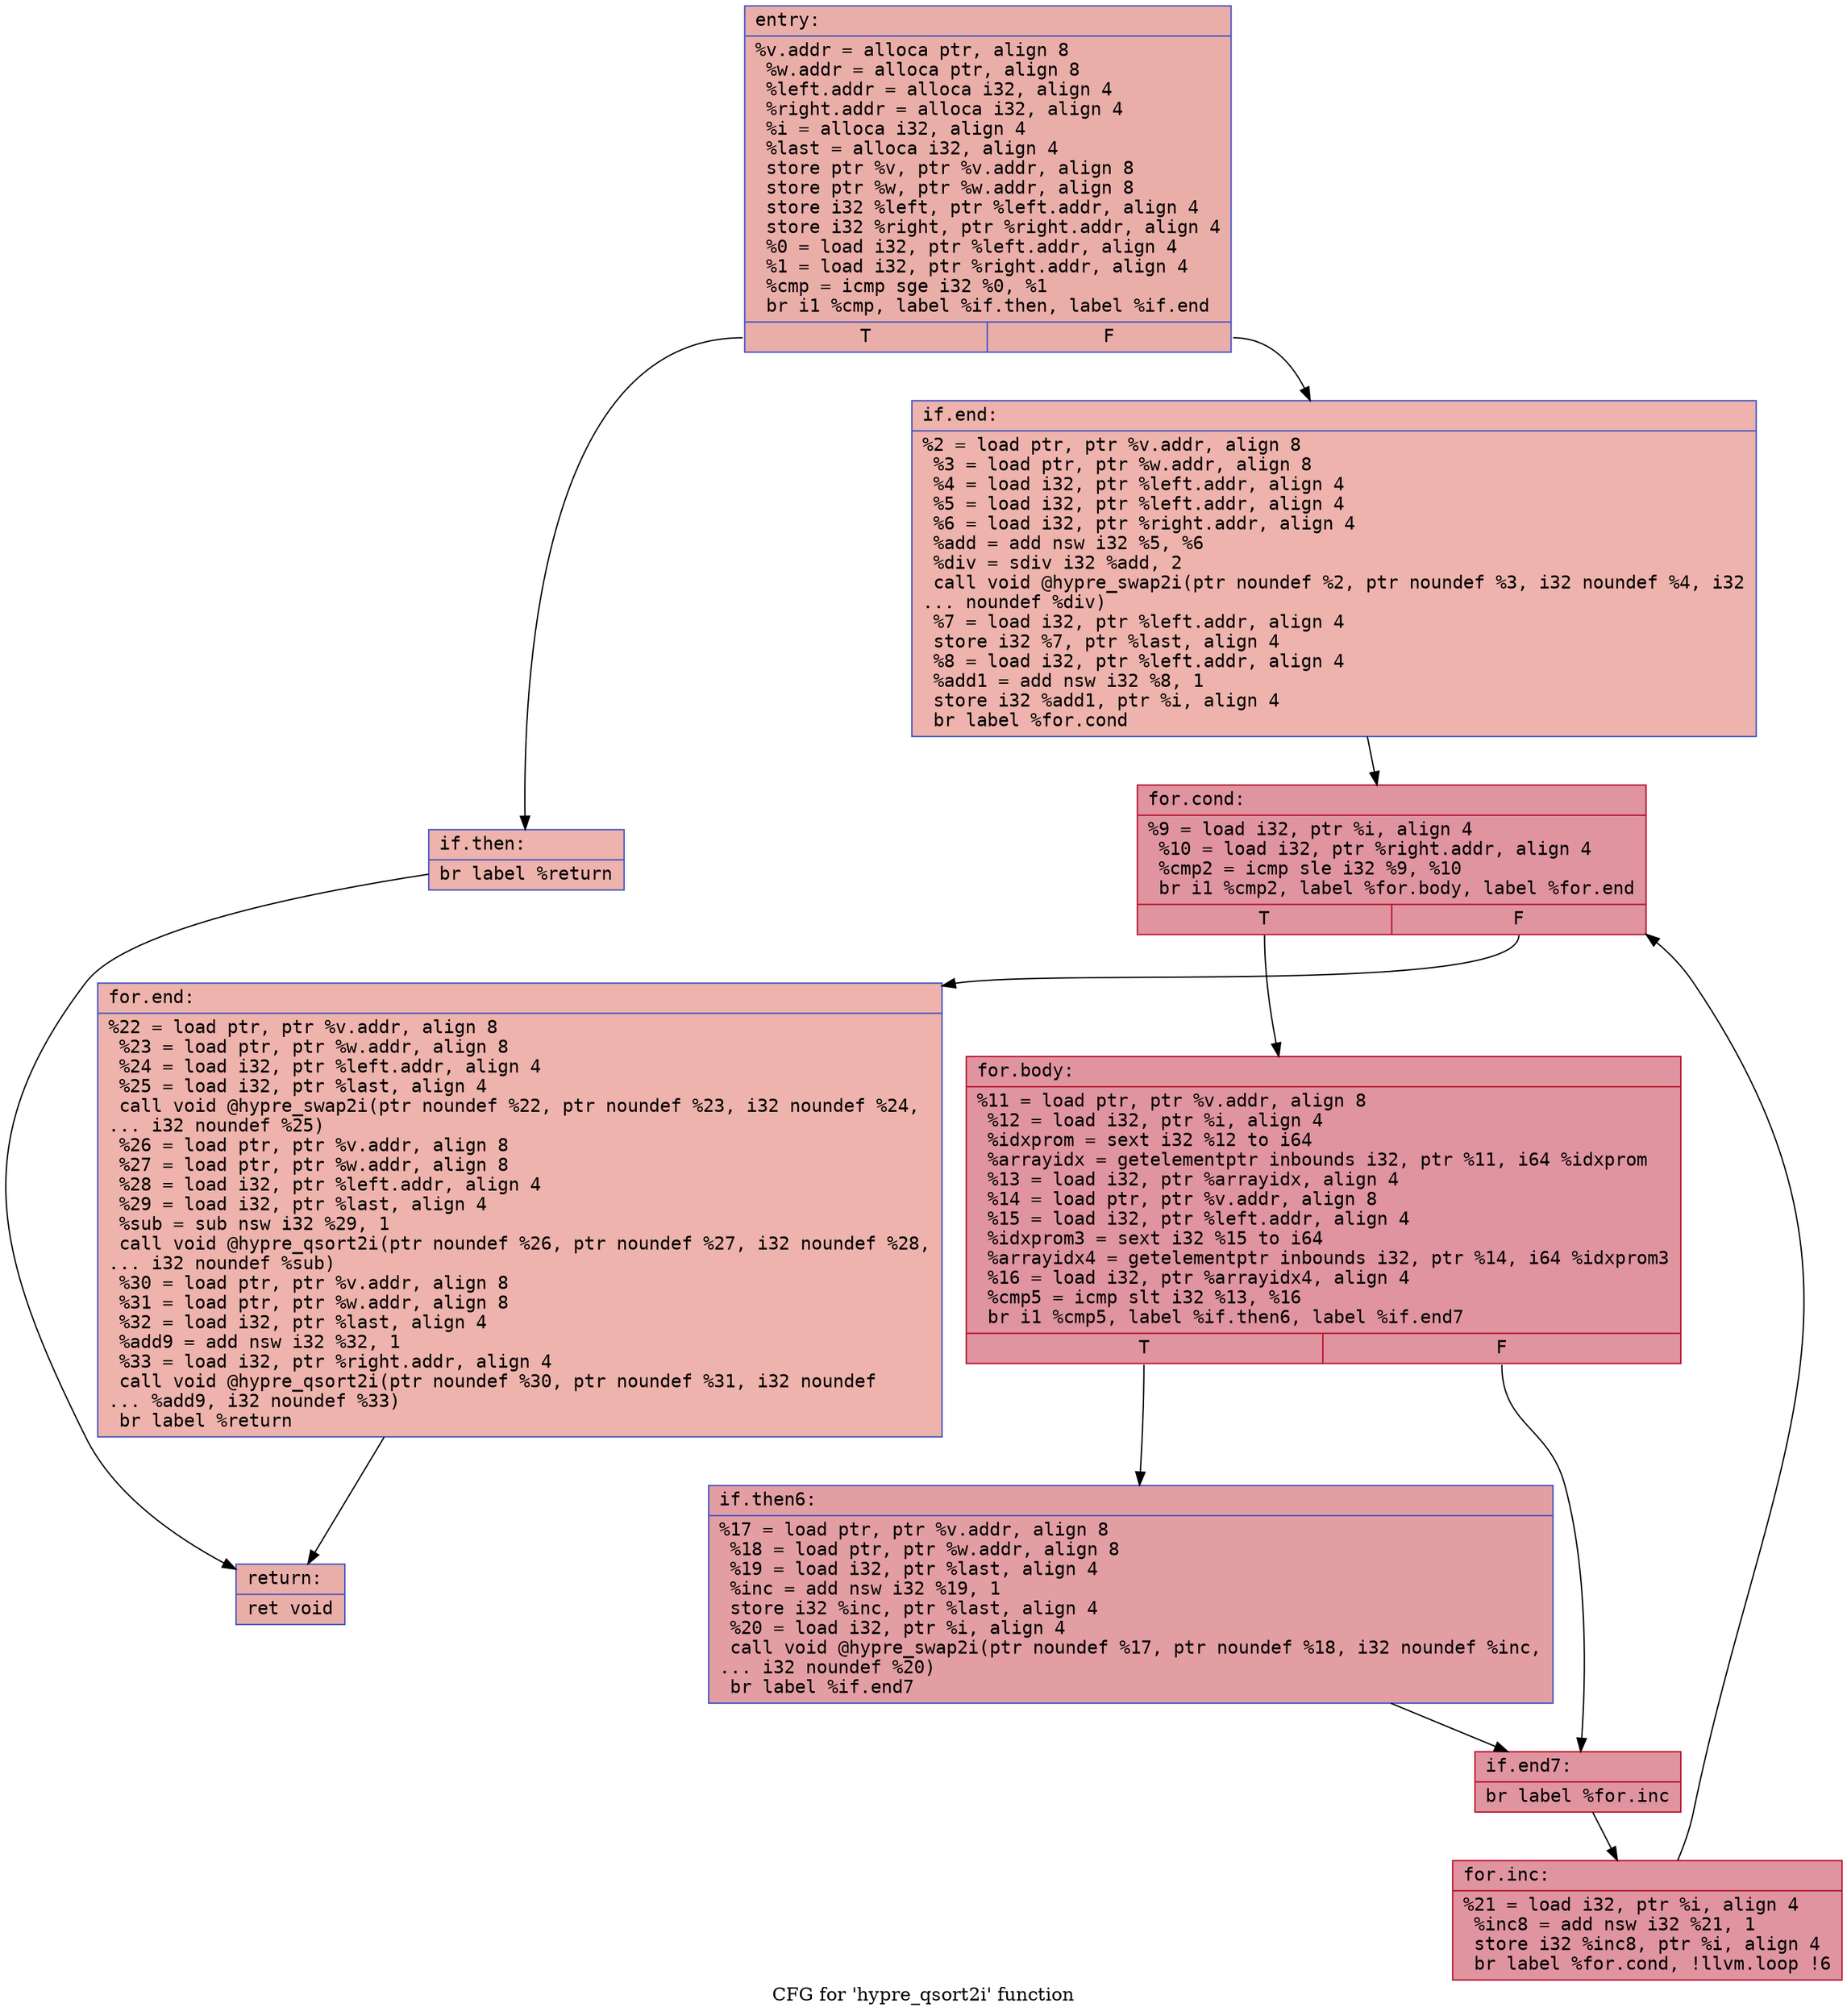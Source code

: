digraph "CFG for 'hypre_qsort2i' function" {
	label="CFG for 'hypre_qsort2i' function";

	Node0x55570aaf2990 [shape=record,color="#3d50c3ff", style=filled, fillcolor="#d0473d70" fontname="Courier",label="{entry:\l|  %v.addr = alloca ptr, align 8\l  %w.addr = alloca ptr, align 8\l  %left.addr = alloca i32, align 4\l  %right.addr = alloca i32, align 4\l  %i = alloca i32, align 4\l  %last = alloca i32, align 4\l  store ptr %v, ptr %v.addr, align 8\l  store ptr %w, ptr %w.addr, align 8\l  store i32 %left, ptr %left.addr, align 4\l  store i32 %right, ptr %right.addr, align 4\l  %0 = load i32, ptr %left.addr, align 4\l  %1 = load i32, ptr %right.addr, align 4\l  %cmp = icmp sge i32 %0, %1\l  br i1 %cmp, label %if.then, label %if.end\l|{<s0>T|<s1>F}}"];
	Node0x55570aaf2990:s0 -> Node0x55570aaf31c0[tooltip="entry -> if.then\nProbability 50.00%" ];
	Node0x55570aaf2990:s1 -> Node0x55570aaf33d0[tooltip="entry -> if.end\nProbability 50.00%" ];
	Node0x55570aaf31c0 [shape=record,color="#3d50c3ff", style=filled, fillcolor="#d6524470" fontname="Courier",label="{if.then:\l|  br label %return\l}"];
	Node0x55570aaf31c0 -> Node0x55570aaf34f0[tooltip="if.then -> return\nProbability 100.00%" ];
	Node0x55570aaf33d0 [shape=record,color="#3d50c3ff", style=filled, fillcolor="#d6524470" fontname="Courier",label="{if.end:\l|  %2 = load ptr, ptr %v.addr, align 8\l  %3 = load ptr, ptr %w.addr, align 8\l  %4 = load i32, ptr %left.addr, align 4\l  %5 = load i32, ptr %left.addr, align 4\l  %6 = load i32, ptr %right.addr, align 4\l  %add = add nsw i32 %5, %6\l  %div = sdiv i32 %add, 2\l  call void @hypre_swap2i(ptr noundef %2, ptr noundef %3, i32 noundef %4, i32\l... noundef %div)\l  %7 = load i32, ptr %left.addr, align 4\l  store i32 %7, ptr %last, align 4\l  %8 = load i32, ptr %left.addr, align 4\l  %add1 = add nsw i32 %8, 1\l  store i32 %add1, ptr %i, align 4\l  br label %for.cond\l}"];
	Node0x55570aaf33d0 -> Node0x55570aaf3e40[tooltip="if.end -> for.cond\nProbability 100.00%" ];
	Node0x55570aaf3e40 [shape=record,color="#b70d28ff", style=filled, fillcolor="#b70d2870" fontname="Courier",label="{for.cond:\l|  %9 = load i32, ptr %i, align 4\l  %10 = load i32, ptr %right.addr, align 4\l  %cmp2 = icmp sle i32 %9, %10\l  br i1 %cmp2, label %for.body, label %for.end\l|{<s0>T|<s1>F}}"];
	Node0x55570aaf3e40:s0 -> Node0x55570aaf4090[tooltip="for.cond -> for.body\nProbability 96.88%" ];
	Node0x55570aaf3e40:s1 -> Node0x55570aaf4110[tooltip="for.cond -> for.end\nProbability 3.12%" ];
	Node0x55570aaf4090 [shape=record,color="#b70d28ff", style=filled, fillcolor="#b70d2870" fontname="Courier",label="{for.body:\l|  %11 = load ptr, ptr %v.addr, align 8\l  %12 = load i32, ptr %i, align 4\l  %idxprom = sext i32 %12 to i64\l  %arrayidx = getelementptr inbounds i32, ptr %11, i64 %idxprom\l  %13 = load i32, ptr %arrayidx, align 4\l  %14 = load ptr, ptr %v.addr, align 8\l  %15 = load i32, ptr %left.addr, align 4\l  %idxprom3 = sext i32 %15 to i64\l  %arrayidx4 = getelementptr inbounds i32, ptr %14, i64 %idxprom3\l  %16 = load i32, ptr %arrayidx4, align 4\l  %cmp5 = icmp slt i32 %13, %16\l  br i1 %cmp5, label %if.then6, label %if.end7\l|{<s0>T|<s1>F}}"];
	Node0x55570aaf4090:s0 -> Node0x55570aaf4a60[tooltip="for.body -> if.then6\nProbability 50.00%" ];
	Node0x55570aaf4090:s1 -> Node0x55570aaf4ab0[tooltip="for.body -> if.end7\nProbability 50.00%" ];
	Node0x55570aaf4a60 [shape=record,color="#3d50c3ff", style=filled, fillcolor="#be242e70" fontname="Courier",label="{if.then6:\l|  %17 = load ptr, ptr %v.addr, align 8\l  %18 = load ptr, ptr %w.addr, align 8\l  %19 = load i32, ptr %last, align 4\l  %inc = add nsw i32 %19, 1\l  store i32 %inc, ptr %last, align 4\l  %20 = load i32, ptr %i, align 4\l  call void @hypre_swap2i(ptr noundef %17, ptr noundef %18, i32 noundef %inc,\l... i32 noundef %20)\l  br label %if.end7\l}"];
	Node0x55570aaf4a60 -> Node0x55570aaf4ab0[tooltip="if.then6 -> if.end7\nProbability 100.00%" ];
	Node0x55570aaf4ab0 [shape=record,color="#b70d28ff", style=filled, fillcolor="#b70d2870" fontname="Courier",label="{if.end7:\l|  br label %for.inc\l}"];
	Node0x55570aaf4ab0 -> Node0x55570aaf5150[tooltip="if.end7 -> for.inc\nProbability 100.00%" ];
	Node0x55570aaf5150 [shape=record,color="#b70d28ff", style=filled, fillcolor="#b70d2870" fontname="Courier",label="{for.inc:\l|  %21 = load i32, ptr %i, align 4\l  %inc8 = add nsw i32 %21, 1\l  store i32 %inc8, ptr %i, align 4\l  br label %for.cond, !llvm.loop !6\l}"];
	Node0x55570aaf5150 -> Node0x55570aaf3e40[tooltip="for.inc -> for.cond\nProbability 100.00%" ];
	Node0x55570aaf4110 [shape=record,color="#3d50c3ff", style=filled, fillcolor="#d6524470" fontname="Courier",label="{for.end:\l|  %22 = load ptr, ptr %v.addr, align 8\l  %23 = load ptr, ptr %w.addr, align 8\l  %24 = load i32, ptr %left.addr, align 4\l  %25 = load i32, ptr %last, align 4\l  call void @hypre_swap2i(ptr noundef %22, ptr noundef %23, i32 noundef %24,\l... i32 noundef %25)\l  %26 = load ptr, ptr %v.addr, align 8\l  %27 = load ptr, ptr %w.addr, align 8\l  %28 = load i32, ptr %left.addr, align 4\l  %29 = load i32, ptr %last, align 4\l  %sub = sub nsw i32 %29, 1\l  call void @hypre_qsort2i(ptr noundef %26, ptr noundef %27, i32 noundef %28,\l... i32 noundef %sub)\l  %30 = load ptr, ptr %v.addr, align 8\l  %31 = load ptr, ptr %w.addr, align 8\l  %32 = load i32, ptr %last, align 4\l  %add9 = add nsw i32 %32, 1\l  %33 = load i32, ptr %right.addr, align 4\l  call void @hypre_qsort2i(ptr noundef %30, ptr noundef %31, i32 noundef\l... %add9, i32 noundef %33)\l  br label %return\l}"];
	Node0x55570aaf4110 -> Node0x55570aaf34f0[tooltip="for.end -> return\nProbability 100.00%" ];
	Node0x55570aaf34f0 [shape=record,color="#3d50c3ff", style=filled, fillcolor="#d0473d70" fontname="Courier",label="{return:\l|  ret void\l}"];
}
